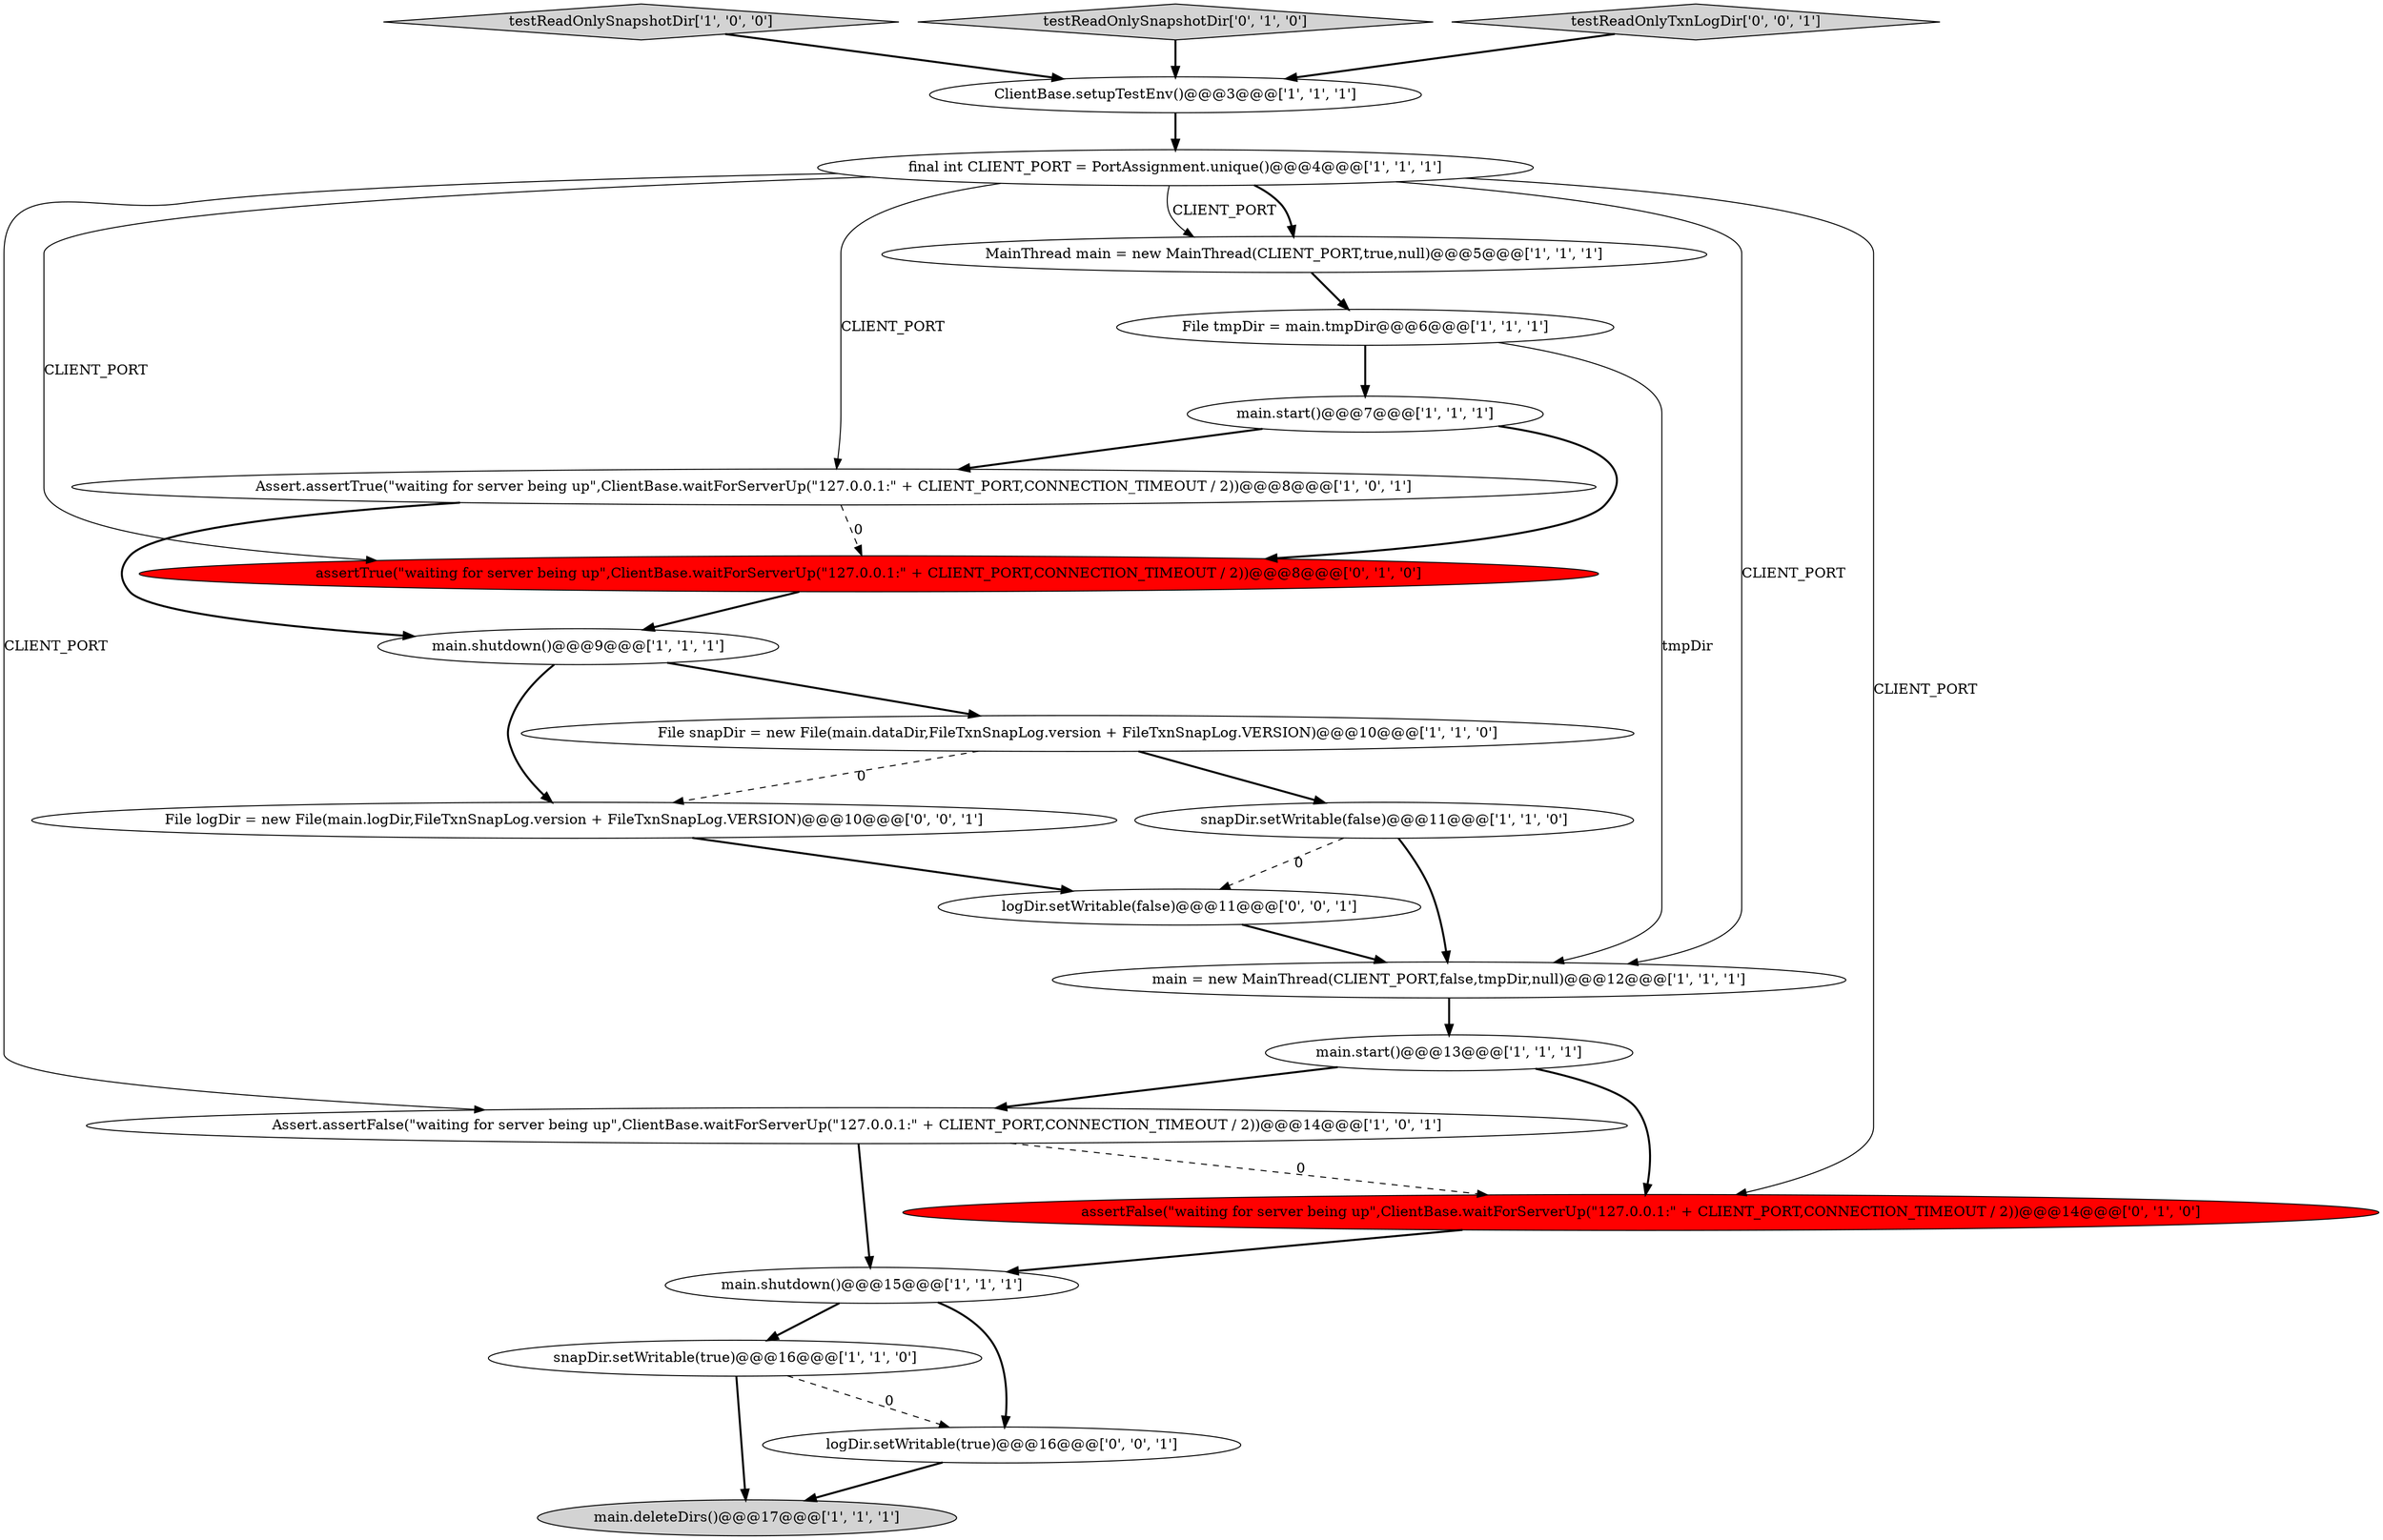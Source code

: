 digraph {
2 [style = filled, label = "snapDir.setWritable(false)@@@11@@@['1', '1', '0']", fillcolor = white, shape = ellipse image = "AAA0AAABBB1BBB"];
20 [style = filled, label = "File logDir = new File(main.logDir,FileTxnSnapLog.version + FileTxnSnapLog.VERSION)@@@10@@@['0', '0', '1']", fillcolor = white, shape = ellipse image = "AAA0AAABBB3BBB"];
5 [style = filled, label = "testReadOnlySnapshotDir['1', '0', '0']", fillcolor = lightgray, shape = diamond image = "AAA0AAABBB1BBB"];
9 [style = filled, label = "main = new MainThread(CLIENT_PORT,false,tmpDir,null)@@@12@@@['1', '1', '1']", fillcolor = white, shape = ellipse image = "AAA0AAABBB1BBB"];
17 [style = filled, label = "testReadOnlySnapshotDir['0', '1', '0']", fillcolor = lightgray, shape = diamond image = "AAA0AAABBB2BBB"];
0 [style = filled, label = "Assert.assertTrue(\"waiting for server being up\",ClientBase.waitForServerUp(\"127.0.0.1:\" + CLIENT_PORT,CONNECTION_TIMEOUT / 2))@@@8@@@['1', '0', '1']", fillcolor = white, shape = ellipse image = "AAA0AAABBB1BBB"];
1 [style = filled, label = "Assert.assertFalse(\"waiting for server being up\",ClientBase.waitForServerUp(\"127.0.0.1:\" + CLIENT_PORT,CONNECTION_TIMEOUT / 2))@@@14@@@['1', '0', '1']", fillcolor = white, shape = ellipse image = "AAA0AAABBB1BBB"];
16 [style = filled, label = "assertTrue(\"waiting for server being up\",ClientBase.waitForServerUp(\"127.0.0.1:\" + CLIENT_PORT,CONNECTION_TIMEOUT / 2))@@@8@@@['0', '1', '0']", fillcolor = red, shape = ellipse image = "AAA1AAABBB2BBB"];
10 [style = filled, label = "main.start()@@@7@@@['1', '1', '1']", fillcolor = white, shape = ellipse image = "AAA0AAABBB1BBB"];
19 [style = filled, label = "testReadOnlyTxnLogDir['0', '0', '1']", fillcolor = lightgray, shape = diamond image = "AAA0AAABBB3BBB"];
13 [style = filled, label = "ClientBase.setupTestEnv()@@@3@@@['1', '1', '1']", fillcolor = white, shape = ellipse image = "AAA0AAABBB1BBB"];
18 [style = filled, label = "assertFalse(\"waiting for server being up\",ClientBase.waitForServerUp(\"127.0.0.1:\" + CLIENT_PORT,CONNECTION_TIMEOUT / 2))@@@14@@@['0', '1', '0']", fillcolor = red, shape = ellipse image = "AAA1AAABBB2BBB"];
12 [style = filled, label = "File tmpDir = main.tmpDir@@@6@@@['1', '1', '1']", fillcolor = white, shape = ellipse image = "AAA0AAABBB1BBB"];
6 [style = filled, label = "main.start()@@@13@@@['1', '1', '1']", fillcolor = white, shape = ellipse image = "AAA0AAABBB1BBB"];
15 [style = filled, label = "MainThread main = new MainThread(CLIENT_PORT,true,null)@@@5@@@['1', '1', '1']", fillcolor = white, shape = ellipse image = "AAA0AAABBB1BBB"];
4 [style = filled, label = "File snapDir = new File(main.dataDir,FileTxnSnapLog.version + FileTxnSnapLog.VERSION)@@@10@@@['1', '1', '0']", fillcolor = white, shape = ellipse image = "AAA0AAABBB1BBB"];
3 [style = filled, label = "final int CLIENT_PORT = PortAssignment.unique()@@@4@@@['1', '1', '1']", fillcolor = white, shape = ellipse image = "AAA0AAABBB1BBB"];
22 [style = filled, label = "logDir.setWritable(false)@@@11@@@['0', '0', '1']", fillcolor = white, shape = ellipse image = "AAA0AAABBB3BBB"];
21 [style = filled, label = "logDir.setWritable(true)@@@16@@@['0', '0', '1']", fillcolor = white, shape = ellipse image = "AAA0AAABBB3BBB"];
14 [style = filled, label = "snapDir.setWritable(true)@@@16@@@['1', '1', '0']", fillcolor = white, shape = ellipse image = "AAA0AAABBB1BBB"];
11 [style = filled, label = "main.shutdown()@@@9@@@['1', '1', '1']", fillcolor = white, shape = ellipse image = "AAA0AAABBB1BBB"];
8 [style = filled, label = "main.deleteDirs()@@@17@@@['1', '1', '1']", fillcolor = lightgray, shape = ellipse image = "AAA0AAABBB1BBB"];
7 [style = filled, label = "main.shutdown()@@@15@@@['1', '1', '1']", fillcolor = white, shape = ellipse image = "AAA0AAABBB1BBB"];
11->20 [style = bold, label=""];
16->11 [style = bold, label=""];
6->18 [style = bold, label=""];
11->4 [style = bold, label=""];
22->9 [style = bold, label=""];
3->0 [style = solid, label="CLIENT_PORT"];
0->16 [style = dashed, label="0"];
21->8 [style = bold, label=""];
0->11 [style = bold, label=""];
3->15 [style = bold, label=""];
1->18 [style = dashed, label="0"];
4->2 [style = bold, label=""];
2->9 [style = bold, label=""];
3->15 [style = solid, label="CLIENT_PORT"];
1->7 [style = bold, label=""];
9->6 [style = bold, label=""];
20->22 [style = bold, label=""];
7->14 [style = bold, label=""];
6->1 [style = bold, label=""];
3->16 [style = solid, label="CLIENT_PORT"];
3->1 [style = solid, label="CLIENT_PORT"];
12->10 [style = bold, label=""];
19->13 [style = bold, label=""];
13->3 [style = bold, label=""];
10->16 [style = bold, label=""];
4->20 [style = dashed, label="0"];
5->13 [style = bold, label=""];
10->0 [style = bold, label=""];
7->21 [style = bold, label=""];
12->9 [style = solid, label="tmpDir"];
14->21 [style = dashed, label="0"];
15->12 [style = bold, label=""];
14->8 [style = bold, label=""];
17->13 [style = bold, label=""];
18->7 [style = bold, label=""];
3->18 [style = solid, label="CLIENT_PORT"];
2->22 [style = dashed, label="0"];
3->9 [style = solid, label="CLIENT_PORT"];
}
